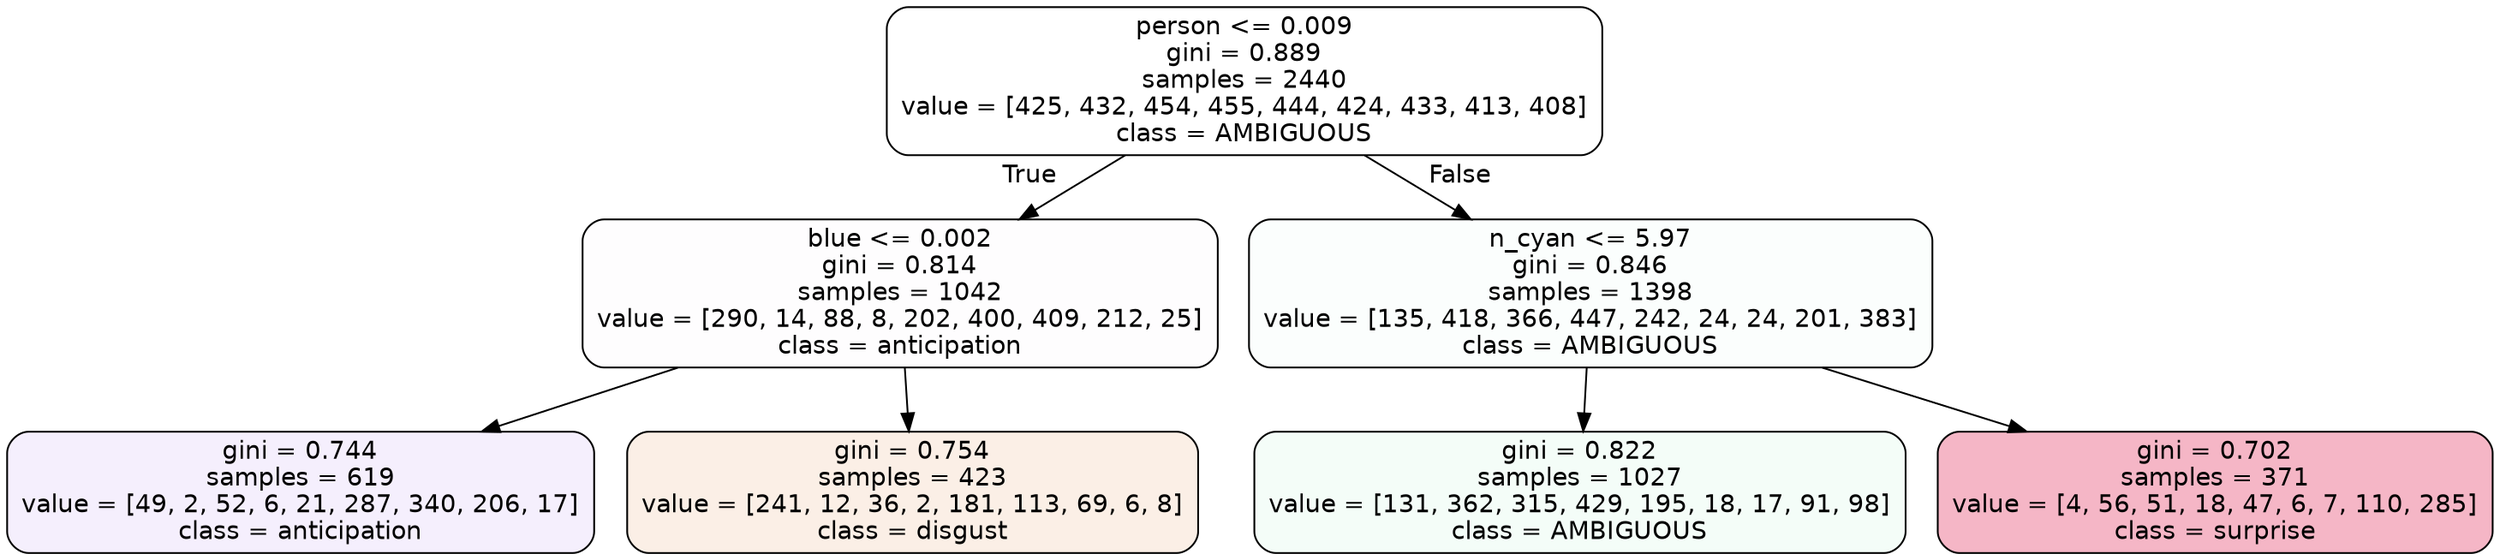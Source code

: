 digraph Tree {
node [shape=box, style="filled, rounded", color="black", fontname=helvetica] ;
edge [fontname=helvetica] ;
0 [label="person <= 0.009\ngini = 0.889\nsamples = 2440\nvalue = [425, 432, 454, 455, 444, 424, 433, 413, 408]\nclass = AMBIGUOUS", fillcolor="#39e58100"] ;
1 [label="blue <= 0.002\ngini = 0.814\nsamples = 1042\nvalue = [290, 14, 88, 8, 202, 400, 409, 212, 25]\nclass = anticipation", fillcolor="#8139e502"] ;
0 -> 1 [labeldistance=2.5, labelangle=45, headlabel="True"] ;
2 [label="gini = 0.744\nsamples = 619\nvalue = [49, 2, 52, 6, 21, 287, 340, 206, 17]\nclass = anticipation", fillcolor="#8139e514"] ;
1 -> 2 ;
3 [label="gini = 0.754\nsamples = 423\nvalue = [241, 12, 36, 2, 181, 113, 69, 6, 8]\nclass = disgust", fillcolor="#e581391f"] ;
1 -> 3 ;
4 [label="n_cyan <= 5.97\ngini = 0.846\nsamples = 1398\nvalue = [135, 418, 366, 447, 242, 24, 24, 201, 383]\nclass = AMBIGUOUS", fillcolor="#39e58104"] ;
0 -> 4 [labeldistance=2.5, labelangle=-45, headlabel="False"] ;
5 [label="gini = 0.822\nsamples = 1027\nvalue = [131, 362, 315, 429, 195, 18, 17, 91, 98]\nclass = AMBIGUOUS", fillcolor="#39e5810d"] ;
4 -> 5 ;
6 [label="gini = 0.702\nsamples = 371\nvalue = [4, 56, 51, 18, 47, 6, 7, 110, 285]\nclass = surprise", fillcolor="#e539645e"] ;
4 -> 6 ;
}